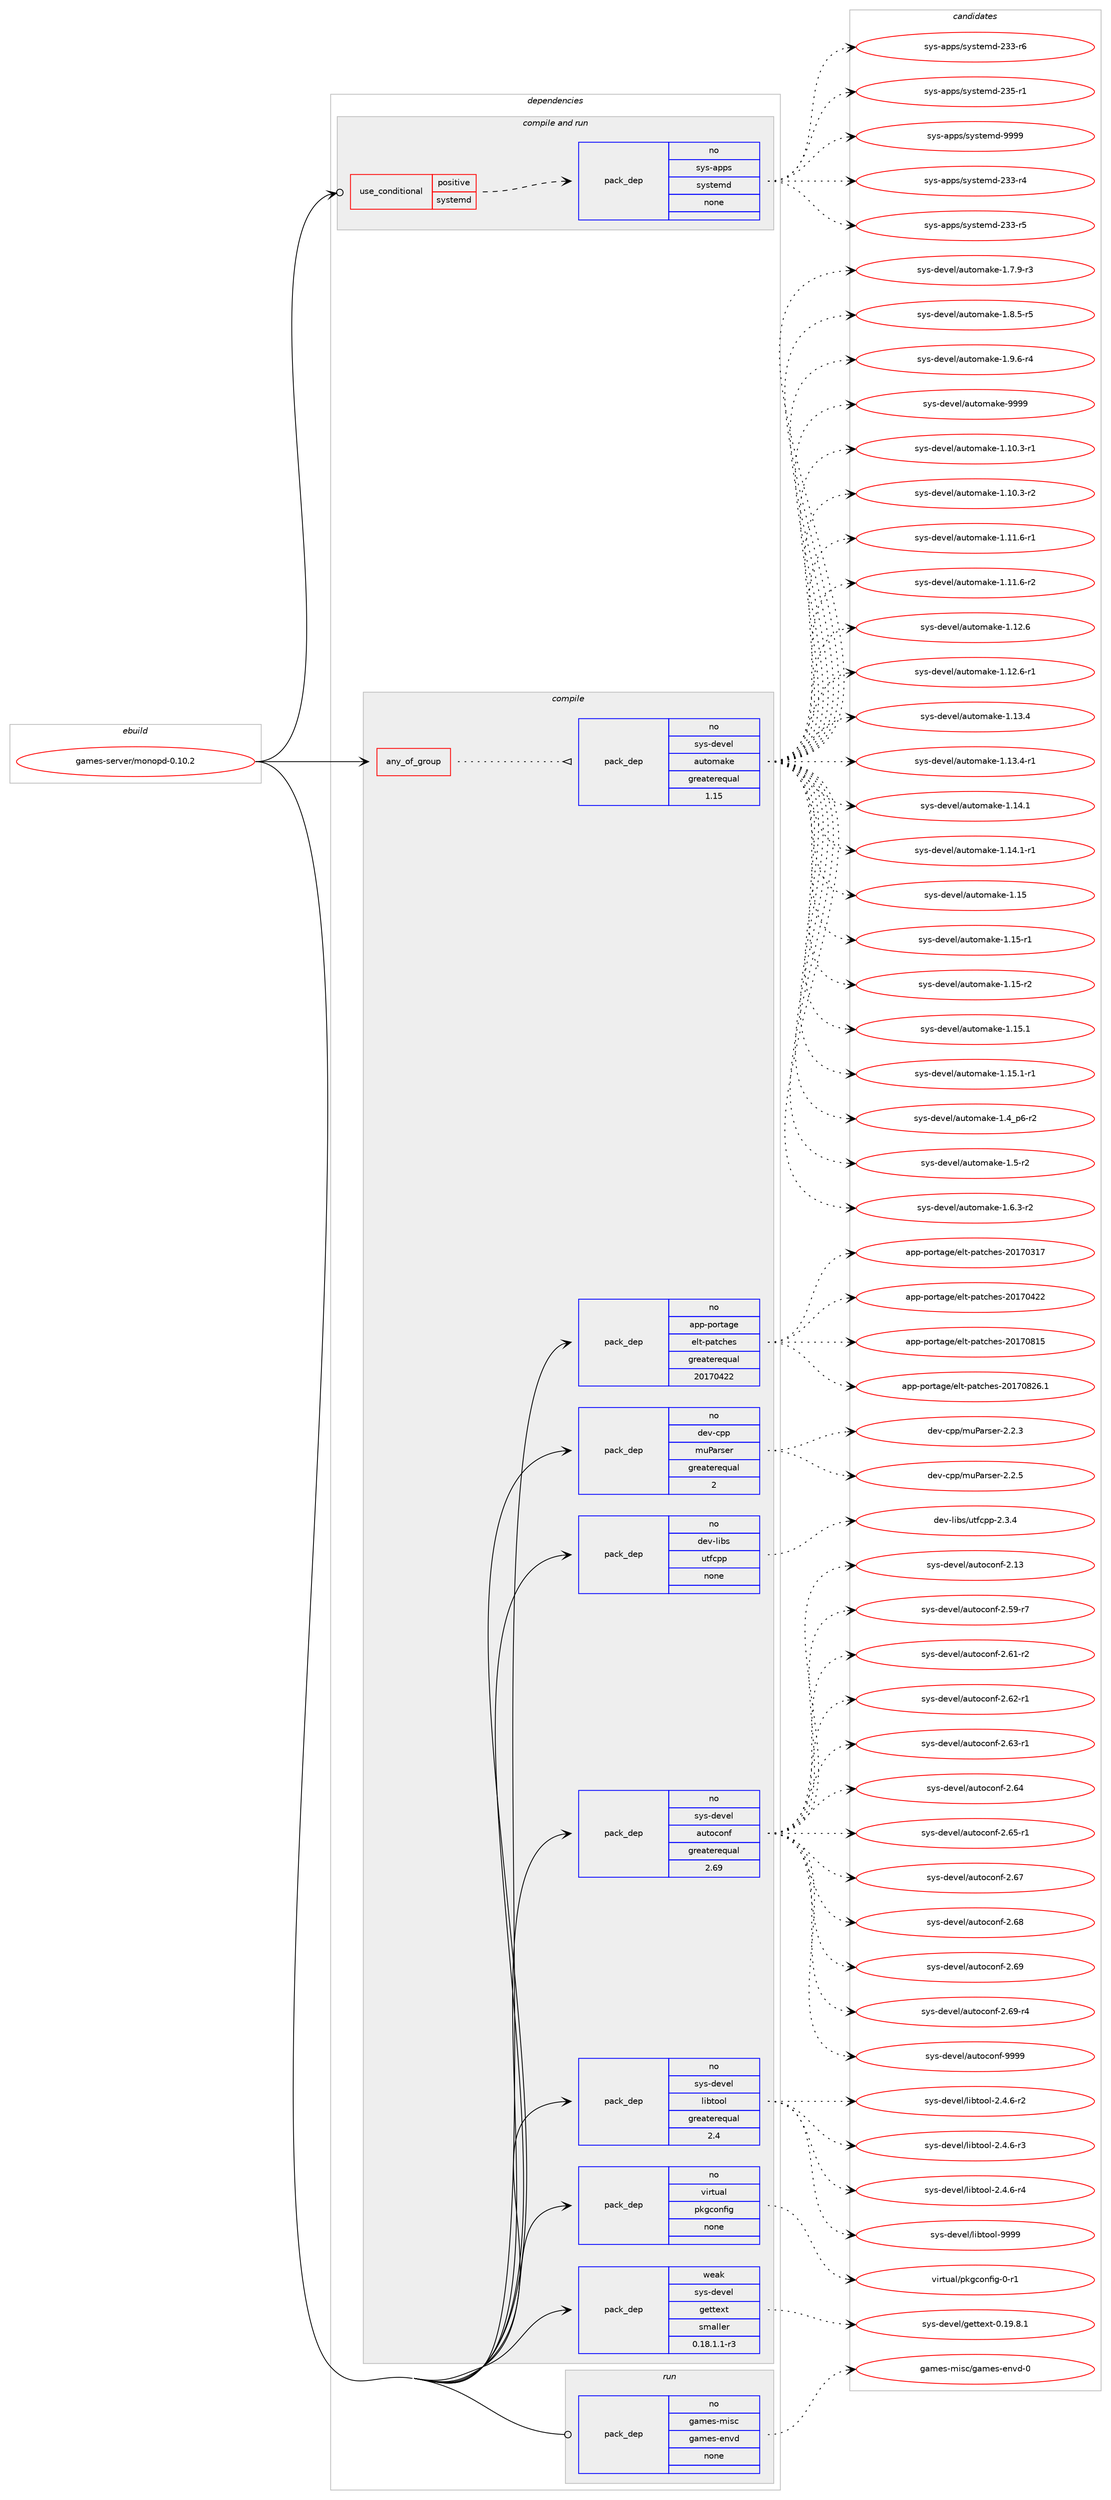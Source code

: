 digraph prolog {

# *************
# Graph options
# *************

newrank=true;
concentrate=true;
compound=true;
graph [rankdir=LR,fontname=Helvetica,fontsize=10,ranksep=1.5];#, ranksep=2.5, nodesep=0.2];
edge  [arrowhead=vee];
node  [fontname=Helvetica,fontsize=10];

# **********
# The ebuild
# **********

subgraph cluster_leftcol {
color=gray;
rank=same;
label=<<i>ebuild</i>>;
id [label="games-server/monopd-0.10.2", color=red, width=4, href="../games-server/monopd-0.10.2.svg"];
}

# ****************
# The dependencies
# ****************

subgraph cluster_midcol {
color=gray;
label=<<i>dependencies</i>>;
subgraph cluster_compile {
fillcolor="#eeeeee";
style=filled;
label=<<i>compile</i>>;
subgraph any4694 {
dependency303130 [label=<<TABLE BORDER="0" CELLBORDER="1" CELLSPACING="0" CELLPADDING="4"><TR><TD CELLPADDING="10">any_of_group</TD></TR></TABLE>>, shape=none, color=red];subgraph pack217380 {
dependency303131 [label=<<TABLE BORDER="0" CELLBORDER="1" CELLSPACING="0" CELLPADDING="4" WIDTH="220"><TR><TD ROWSPAN="6" CELLPADDING="30">pack_dep</TD></TR><TR><TD WIDTH="110">no</TD></TR><TR><TD>sys-devel</TD></TR><TR><TD>automake</TD></TR><TR><TD>greaterequal</TD></TR><TR><TD>1.15</TD></TR></TABLE>>, shape=none, color=blue];
}
dependency303130:e -> dependency303131:w [weight=20,style="dotted",arrowhead="oinv"];
}
id:e -> dependency303130:w [weight=20,style="solid",arrowhead="vee"];
subgraph pack217381 {
dependency303132 [label=<<TABLE BORDER="0" CELLBORDER="1" CELLSPACING="0" CELLPADDING="4" WIDTH="220"><TR><TD ROWSPAN="6" CELLPADDING="30">pack_dep</TD></TR><TR><TD WIDTH="110">no</TD></TR><TR><TD>app-portage</TD></TR><TR><TD>elt-patches</TD></TR><TR><TD>greaterequal</TD></TR><TR><TD>20170422</TD></TR></TABLE>>, shape=none, color=blue];
}
id:e -> dependency303132:w [weight=20,style="solid",arrowhead="vee"];
subgraph pack217382 {
dependency303133 [label=<<TABLE BORDER="0" CELLBORDER="1" CELLSPACING="0" CELLPADDING="4" WIDTH="220"><TR><TD ROWSPAN="6" CELLPADDING="30">pack_dep</TD></TR><TR><TD WIDTH="110">no</TD></TR><TR><TD>dev-cpp</TD></TR><TR><TD>muParser</TD></TR><TR><TD>greaterequal</TD></TR><TR><TD>2</TD></TR></TABLE>>, shape=none, color=blue];
}
id:e -> dependency303133:w [weight=20,style="solid",arrowhead="vee"];
subgraph pack217383 {
dependency303134 [label=<<TABLE BORDER="0" CELLBORDER="1" CELLSPACING="0" CELLPADDING="4" WIDTH="220"><TR><TD ROWSPAN="6" CELLPADDING="30">pack_dep</TD></TR><TR><TD WIDTH="110">no</TD></TR><TR><TD>dev-libs</TD></TR><TR><TD>utfcpp</TD></TR><TR><TD>none</TD></TR><TR><TD></TD></TR></TABLE>>, shape=none, color=blue];
}
id:e -> dependency303134:w [weight=20,style="solid",arrowhead="vee"];
subgraph pack217384 {
dependency303135 [label=<<TABLE BORDER="0" CELLBORDER="1" CELLSPACING="0" CELLPADDING="4" WIDTH="220"><TR><TD ROWSPAN="6" CELLPADDING="30">pack_dep</TD></TR><TR><TD WIDTH="110">no</TD></TR><TR><TD>sys-devel</TD></TR><TR><TD>autoconf</TD></TR><TR><TD>greaterequal</TD></TR><TR><TD>2.69</TD></TR></TABLE>>, shape=none, color=blue];
}
id:e -> dependency303135:w [weight=20,style="solid",arrowhead="vee"];
subgraph pack217385 {
dependency303136 [label=<<TABLE BORDER="0" CELLBORDER="1" CELLSPACING="0" CELLPADDING="4" WIDTH="220"><TR><TD ROWSPAN="6" CELLPADDING="30">pack_dep</TD></TR><TR><TD WIDTH="110">no</TD></TR><TR><TD>sys-devel</TD></TR><TR><TD>libtool</TD></TR><TR><TD>greaterequal</TD></TR><TR><TD>2.4</TD></TR></TABLE>>, shape=none, color=blue];
}
id:e -> dependency303136:w [weight=20,style="solid",arrowhead="vee"];
subgraph pack217386 {
dependency303137 [label=<<TABLE BORDER="0" CELLBORDER="1" CELLSPACING="0" CELLPADDING="4" WIDTH="220"><TR><TD ROWSPAN="6" CELLPADDING="30">pack_dep</TD></TR><TR><TD WIDTH="110">no</TD></TR><TR><TD>virtual</TD></TR><TR><TD>pkgconfig</TD></TR><TR><TD>none</TD></TR><TR><TD></TD></TR></TABLE>>, shape=none, color=blue];
}
id:e -> dependency303137:w [weight=20,style="solid",arrowhead="vee"];
subgraph pack217387 {
dependency303138 [label=<<TABLE BORDER="0" CELLBORDER="1" CELLSPACING="0" CELLPADDING="4" WIDTH="220"><TR><TD ROWSPAN="6" CELLPADDING="30">pack_dep</TD></TR><TR><TD WIDTH="110">weak</TD></TR><TR><TD>sys-devel</TD></TR><TR><TD>gettext</TD></TR><TR><TD>smaller</TD></TR><TR><TD>0.18.1.1-r3</TD></TR></TABLE>>, shape=none, color=blue];
}
id:e -> dependency303138:w [weight=20,style="solid",arrowhead="vee"];
}
subgraph cluster_compileandrun {
fillcolor="#eeeeee";
style=filled;
label=<<i>compile and run</i>>;
subgraph cond81002 {
dependency303139 [label=<<TABLE BORDER="0" CELLBORDER="1" CELLSPACING="0" CELLPADDING="4"><TR><TD ROWSPAN="3" CELLPADDING="10">use_conditional</TD></TR><TR><TD>positive</TD></TR><TR><TD>systemd</TD></TR></TABLE>>, shape=none, color=red];
subgraph pack217388 {
dependency303140 [label=<<TABLE BORDER="0" CELLBORDER="1" CELLSPACING="0" CELLPADDING="4" WIDTH="220"><TR><TD ROWSPAN="6" CELLPADDING="30">pack_dep</TD></TR><TR><TD WIDTH="110">no</TD></TR><TR><TD>sys-apps</TD></TR><TR><TD>systemd</TD></TR><TR><TD>none</TD></TR><TR><TD></TD></TR></TABLE>>, shape=none, color=blue];
}
dependency303139:e -> dependency303140:w [weight=20,style="dashed",arrowhead="vee"];
}
id:e -> dependency303139:w [weight=20,style="solid",arrowhead="odotvee"];
}
subgraph cluster_run {
fillcolor="#eeeeee";
style=filled;
label=<<i>run</i>>;
subgraph pack217389 {
dependency303141 [label=<<TABLE BORDER="0" CELLBORDER="1" CELLSPACING="0" CELLPADDING="4" WIDTH="220"><TR><TD ROWSPAN="6" CELLPADDING="30">pack_dep</TD></TR><TR><TD WIDTH="110">no</TD></TR><TR><TD>games-misc</TD></TR><TR><TD>games-envd</TD></TR><TR><TD>none</TD></TR><TR><TD></TD></TR></TABLE>>, shape=none, color=blue];
}
id:e -> dependency303141:w [weight=20,style="solid",arrowhead="odot"];
}
}

# **************
# The candidates
# **************

subgraph cluster_choices {
rank=same;
color=gray;
label=<<i>candidates</i>>;

subgraph choice217380 {
color=black;
nodesep=1;
choice11512111545100101118101108479711711611110997107101454946494846514511449 [label="sys-devel/automake-1.10.3-r1", color=red, width=4,href="../sys-devel/automake-1.10.3-r1.svg"];
choice11512111545100101118101108479711711611110997107101454946494846514511450 [label="sys-devel/automake-1.10.3-r2", color=red, width=4,href="../sys-devel/automake-1.10.3-r2.svg"];
choice11512111545100101118101108479711711611110997107101454946494946544511449 [label="sys-devel/automake-1.11.6-r1", color=red, width=4,href="../sys-devel/automake-1.11.6-r1.svg"];
choice11512111545100101118101108479711711611110997107101454946494946544511450 [label="sys-devel/automake-1.11.6-r2", color=red, width=4,href="../sys-devel/automake-1.11.6-r2.svg"];
choice1151211154510010111810110847971171161111099710710145494649504654 [label="sys-devel/automake-1.12.6", color=red, width=4,href="../sys-devel/automake-1.12.6.svg"];
choice11512111545100101118101108479711711611110997107101454946495046544511449 [label="sys-devel/automake-1.12.6-r1", color=red, width=4,href="../sys-devel/automake-1.12.6-r1.svg"];
choice1151211154510010111810110847971171161111099710710145494649514652 [label="sys-devel/automake-1.13.4", color=red, width=4,href="../sys-devel/automake-1.13.4.svg"];
choice11512111545100101118101108479711711611110997107101454946495146524511449 [label="sys-devel/automake-1.13.4-r1", color=red, width=4,href="../sys-devel/automake-1.13.4-r1.svg"];
choice1151211154510010111810110847971171161111099710710145494649524649 [label="sys-devel/automake-1.14.1", color=red, width=4,href="../sys-devel/automake-1.14.1.svg"];
choice11512111545100101118101108479711711611110997107101454946495246494511449 [label="sys-devel/automake-1.14.1-r1", color=red, width=4,href="../sys-devel/automake-1.14.1-r1.svg"];
choice115121115451001011181011084797117116111109971071014549464953 [label="sys-devel/automake-1.15", color=red, width=4,href="../sys-devel/automake-1.15.svg"];
choice1151211154510010111810110847971171161111099710710145494649534511449 [label="sys-devel/automake-1.15-r1", color=red, width=4,href="../sys-devel/automake-1.15-r1.svg"];
choice1151211154510010111810110847971171161111099710710145494649534511450 [label="sys-devel/automake-1.15-r2", color=red, width=4,href="../sys-devel/automake-1.15-r2.svg"];
choice1151211154510010111810110847971171161111099710710145494649534649 [label="sys-devel/automake-1.15.1", color=red, width=4,href="../sys-devel/automake-1.15.1.svg"];
choice11512111545100101118101108479711711611110997107101454946495346494511449 [label="sys-devel/automake-1.15.1-r1", color=red, width=4,href="../sys-devel/automake-1.15.1-r1.svg"];
choice115121115451001011181011084797117116111109971071014549465295112544511450 [label="sys-devel/automake-1.4_p6-r2", color=red, width=4,href="../sys-devel/automake-1.4_p6-r2.svg"];
choice11512111545100101118101108479711711611110997107101454946534511450 [label="sys-devel/automake-1.5-r2", color=red, width=4,href="../sys-devel/automake-1.5-r2.svg"];
choice115121115451001011181011084797117116111109971071014549465446514511450 [label="sys-devel/automake-1.6.3-r2", color=red, width=4,href="../sys-devel/automake-1.6.3-r2.svg"];
choice115121115451001011181011084797117116111109971071014549465546574511451 [label="sys-devel/automake-1.7.9-r3", color=red, width=4,href="../sys-devel/automake-1.7.9-r3.svg"];
choice115121115451001011181011084797117116111109971071014549465646534511453 [label="sys-devel/automake-1.8.5-r5", color=red, width=4,href="../sys-devel/automake-1.8.5-r5.svg"];
choice115121115451001011181011084797117116111109971071014549465746544511452 [label="sys-devel/automake-1.9.6-r4", color=red, width=4,href="../sys-devel/automake-1.9.6-r4.svg"];
choice115121115451001011181011084797117116111109971071014557575757 [label="sys-devel/automake-9999", color=red, width=4,href="../sys-devel/automake-9999.svg"];
dependency303131:e -> choice11512111545100101118101108479711711611110997107101454946494846514511449:w [style=dotted,weight="100"];
dependency303131:e -> choice11512111545100101118101108479711711611110997107101454946494846514511450:w [style=dotted,weight="100"];
dependency303131:e -> choice11512111545100101118101108479711711611110997107101454946494946544511449:w [style=dotted,weight="100"];
dependency303131:e -> choice11512111545100101118101108479711711611110997107101454946494946544511450:w [style=dotted,weight="100"];
dependency303131:e -> choice1151211154510010111810110847971171161111099710710145494649504654:w [style=dotted,weight="100"];
dependency303131:e -> choice11512111545100101118101108479711711611110997107101454946495046544511449:w [style=dotted,weight="100"];
dependency303131:e -> choice1151211154510010111810110847971171161111099710710145494649514652:w [style=dotted,weight="100"];
dependency303131:e -> choice11512111545100101118101108479711711611110997107101454946495146524511449:w [style=dotted,weight="100"];
dependency303131:e -> choice1151211154510010111810110847971171161111099710710145494649524649:w [style=dotted,weight="100"];
dependency303131:e -> choice11512111545100101118101108479711711611110997107101454946495246494511449:w [style=dotted,weight="100"];
dependency303131:e -> choice115121115451001011181011084797117116111109971071014549464953:w [style=dotted,weight="100"];
dependency303131:e -> choice1151211154510010111810110847971171161111099710710145494649534511449:w [style=dotted,weight="100"];
dependency303131:e -> choice1151211154510010111810110847971171161111099710710145494649534511450:w [style=dotted,weight="100"];
dependency303131:e -> choice1151211154510010111810110847971171161111099710710145494649534649:w [style=dotted,weight="100"];
dependency303131:e -> choice11512111545100101118101108479711711611110997107101454946495346494511449:w [style=dotted,weight="100"];
dependency303131:e -> choice115121115451001011181011084797117116111109971071014549465295112544511450:w [style=dotted,weight="100"];
dependency303131:e -> choice11512111545100101118101108479711711611110997107101454946534511450:w [style=dotted,weight="100"];
dependency303131:e -> choice115121115451001011181011084797117116111109971071014549465446514511450:w [style=dotted,weight="100"];
dependency303131:e -> choice115121115451001011181011084797117116111109971071014549465546574511451:w [style=dotted,weight="100"];
dependency303131:e -> choice115121115451001011181011084797117116111109971071014549465646534511453:w [style=dotted,weight="100"];
dependency303131:e -> choice115121115451001011181011084797117116111109971071014549465746544511452:w [style=dotted,weight="100"];
dependency303131:e -> choice115121115451001011181011084797117116111109971071014557575757:w [style=dotted,weight="100"];
}
subgraph choice217381 {
color=black;
nodesep=1;
choice97112112451121111141169710310147101108116451129711699104101115455048495548514955 [label="app-portage/elt-patches-20170317", color=red, width=4,href="../app-portage/elt-patches-20170317.svg"];
choice97112112451121111141169710310147101108116451129711699104101115455048495548525050 [label="app-portage/elt-patches-20170422", color=red, width=4,href="../app-portage/elt-patches-20170422.svg"];
choice97112112451121111141169710310147101108116451129711699104101115455048495548564953 [label="app-portage/elt-patches-20170815", color=red, width=4,href="../app-portage/elt-patches-20170815.svg"];
choice971121124511211111411697103101471011081164511297116991041011154550484955485650544649 [label="app-portage/elt-patches-20170826.1", color=red, width=4,href="../app-portage/elt-patches-20170826.1.svg"];
dependency303132:e -> choice97112112451121111141169710310147101108116451129711699104101115455048495548514955:w [style=dotted,weight="100"];
dependency303132:e -> choice97112112451121111141169710310147101108116451129711699104101115455048495548525050:w [style=dotted,weight="100"];
dependency303132:e -> choice97112112451121111141169710310147101108116451129711699104101115455048495548564953:w [style=dotted,weight="100"];
dependency303132:e -> choice971121124511211111411697103101471011081164511297116991041011154550484955485650544649:w [style=dotted,weight="100"];
}
subgraph choice217382 {
color=black;
nodesep=1;
choice1001011184599112112471091178097114115101114455046504651 [label="dev-cpp/muParser-2.2.3", color=red, width=4,href="../dev-cpp/muParser-2.2.3.svg"];
choice1001011184599112112471091178097114115101114455046504653 [label="dev-cpp/muParser-2.2.5", color=red, width=4,href="../dev-cpp/muParser-2.2.5.svg"];
dependency303133:e -> choice1001011184599112112471091178097114115101114455046504651:w [style=dotted,weight="100"];
dependency303133:e -> choice1001011184599112112471091178097114115101114455046504653:w [style=dotted,weight="100"];
}
subgraph choice217383 {
color=black;
nodesep=1;
choice10010111845108105981154711711610299112112455046514652 [label="dev-libs/utfcpp-2.3.4", color=red, width=4,href="../dev-libs/utfcpp-2.3.4.svg"];
dependency303134:e -> choice10010111845108105981154711711610299112112455046514652:w [style=dotted,weight="100"];
}
subgraph choice217384 {
color=black;
nodesep=1;
choice115121115451001011181011084797117116111991111101024550464951 [label="sys-devel/autoconf-2.13", color=red, width=4,href="../sys-devel/autoconf-2.13.svg"];
choice1151211154510010111810110847971171161119911111010245504653574511455 [label="sys-devel/autoconf-2.59-r7", color=red, width=4,href="../sys-devel/autoconf-2.59-r7.svg"];
choice1151211154510010111810110847971171161119911111010245504654494511450 [label="sys-devel/autoconf-2.61-r2", color=red, width=4,href="../sys-devel/autoconf-2.61-r2.svg"];
choice1151211154510010111810110847971171161119911111010245504654504511449 [label="sys-devel/autoconf-2.62-r1", color=red, width=4,href="../sys-devel/autoconf-2.62-r1.svg"];
choice1151211154510010111810110847971171161119911111010245504654514511449 [label="sys-devel/autoconf-2.63-r1", color=red, width=4,href="../sys-devel/autoconf-2.63-r1.svg"];
choice115121115451001011181011084797117116111991111101024550465452 [label="sys-devel/autoconf-2.64", color=red, width=4,href="../sys-devel/autoconf-2.64.svg"];
choice1151211154510010111810110847971171161119911111010245504654534511449 [label="sys-devel/autoconf-2.65-r1", color=red, width=4,href="../sys-devel/autoconf-2.65-r1.svg"];
choice115121115451001011181011084797117116111991111101024550465455 [label="sys-devel/autoconf-2.67", color=red, width=4,href="../sys-devel/autoconf-2.67.svg"];
choice115121115451001011181011084797117116111991111101024550465456 [label="sys-devel/autoconf-2.68", color=red, width=4,href="../sys-devel/autoconf-2.68.svg"];
choice115121115451001011181011084797117116111991111101024550465457 [label="sys-devel/autoconf-2.69", color=red, width=4,href="../sys-devel/autoconf-2.69.svg"];
choice1151211154510010111810110847971171161119911111010245504654574511452 [label="sys-devel/autoconf-2.69-r4", color=red, width=4,href="../sys-devel/autoconf-2.69-r4.svg"];
choice115121115451001011181011084797117116111991111101024557575757 [label="sys-devel/autoconf-9999", color=red, width=4,href="../sys-devel/autoconf-9999.svg"];
dependency303135:e -> choice115121115451001011181011084797117116111991111101024550464951:w [style=dotted,weight="100"];
dependency303135:e -> choice1151211154510010111810110847971171161119911111010245504653574511455:w [style=dotted,weight="100"];
dependency303135:e -> choice1151211154510010111810110847971171161119911111010245504654494511450:w [style=dotted,weight="100"];
dependency303135:e -> choice1151211154510010111810110847971171161119911111010245504654504511449:w [style=dotted,weight="100"];
dependency303135:e -> choice1151211154510010111810110847971171161119911111010245504654514511449:w [style=dotted,weight="100"];
dependency303135:e -> choice115121115451001011181011084797117116111991111101024550465452:w [style=dotted,weight="100"];
dependency303135:e -> choice1151211154510010111810110847971171161119911111010245504654534511449:w [style=dotted,weight="100"];
dependency303135:e -> choice115121115451001011181011084797117116111991111101024550465455:w [style=dotted,weight="100"];
dependency303135:e -> choice115121115451001011181011084797117116111991111101024550465456:w [style=dotted,weight="100"];
dependency303135:e -> choice115121115451001011181011084797117116111991111101024550465457:w [style=dotted,weight="100"];
dependency303135:e -> choice1151211154510010111810110847971171161119911111010245504654574511452:w [style=dotted,weight="100"];
dependency303135:e -> choice115121115451001011181011084797117116111991111101024557575757:w [style=dotted,weight="100"];
}
subgraph choice217385 {
color=black;
nodesep=1;
choice1151211154510010111810110847108105981161111111084550465246544511450 [label="sys-devel/libtool-2.4.6-r2", color=red, width=4,href="../sys-devel/libtool-2.4.6-r2.svg"];
choice1151211154510010111810110847108105981161111111084550465246544511451 [label="sys-devel/libtool-2.4.6-r3", color=red, width=4,href="../sys-devel/libtool-2.4.6-r3.svg"];
choice1151211154510010111810110847108105981161111111084550465246544511452 [label="sys-devel/libtool-2.4.6-r4", color=red, width=4,href="../sys-devel/libtool-2.4.6-r4.svg"];
choice1151211154510010111810110847108105981161111111084557575757 [label="sys-devel/libtool-9999", color=red, width=4,href="../sys-devel/libtool-9999.svg"];
dependency303136:e -> choice1151211154510010111810110847108105981161111111084550465246544511450:w [style=dotted,weight="100"];
dependency303136:e -> choice1151211154510010111810110847108105981161111111084550465246544511451:w [style=dotted,weight="100"];
dependency303136:e -> choice1151211154510010111810110847108105981161111111084550465246544511452:w [style=dotted,weight="100"];
dependency303136:e -> choice1151211154510010111810110847108105981161111111084557575757:w [style=dotted,weight="100"];
}
subgraph choice217386 {
color=black;
nodesep=1;
choice11810511411611797108471121071039911111010210510345484511449 [label="virtual/pkgconfig-0-r1", color=red, width=4,href="../virtual/pkgconfig-0-r1.svg"];
dependency303137:e -> choice11810511411611797108471121071039911111010210510345484511449:w [style=dotted,weight="100"];
}
subgraph choice217387 {
color=black;
nodesep=1;
choice1151211154510010111810110847103101116116101120116454846495746564649 [label="sys-devel/gettext-0.19.8.1", color=red, width=4,href="../sys-devel/gettext-0.19.8.1.svg"];
dependency303138:e -> choice1151211154510010111810110847103101116116101120116454846495746564649:w [style=dotted,weight="100"];
}
subgraph choice217388 {
color=black;
nodesep=1;
choice115121115459711211211547115121115116101109100455051514511452 [label="sys-apps/systemd-233-r4", color=red, width=4,href="../sys-apps/systemd-233-r4.svg"];
choice115121115459711211211547115121115116101109100455051514511453 [label="sys-apps/systemd-233-r5", color=red, width=4,href="../sys-apps/systemd-233-r5.svg"];
choice115121115459711211211547115121115116101109100455051514511454 [label="sys-apps/systemd-233-r6", color=red, width=4,href="../sys-apps/systemd-233-r6.svg"];
choice115121115459711211211547115121115116101109100455051534511449 [label="sys-apps/systemd-235-r1", color=red, width=4,href="../sys-apps/systemd-235-r1.svg"];
choice1151211154597112112115471151211151161011091004557575757 [label="sys-apps/systemd-9999", color=red, width=4,href="../sys-apps/systemd-9999.svg"];
dependency303140:e -> choice115121115459711211211547115121115116101109100455051514511452:w [style=dotted,weight="100"];
dependency303140:e -> choice115121115459711211211547115121115116101109100455051514511453:w [style=dotted,weight="100"];
dependency303140:e -> choice115121115459711211211547115121115116101109100455051514511454:w [style=dotted,weight="100"];
dependency303140:e -> choice115121115459711211211547115121115116101109100455051534511449:w [style=dotted,weight="100"];
dependency303140:e -> choice1151211154597112112115471151211151161011091004557575757:w [style=dotted,weight="100"];
}
subgraph choice217389 {
color=black;
nodesep=1;
choice1039710910111545109105115994710397109101115451011101181004548 [label="games-misc/games-envd-0", color=red, width=4,href="../games-misc/games-envd-0.svg"];
dependency303141:e -> choice1039710910111545109105115994710397109101115451011101181004548:w [style=dotted,weight="100"];
}
}

}
